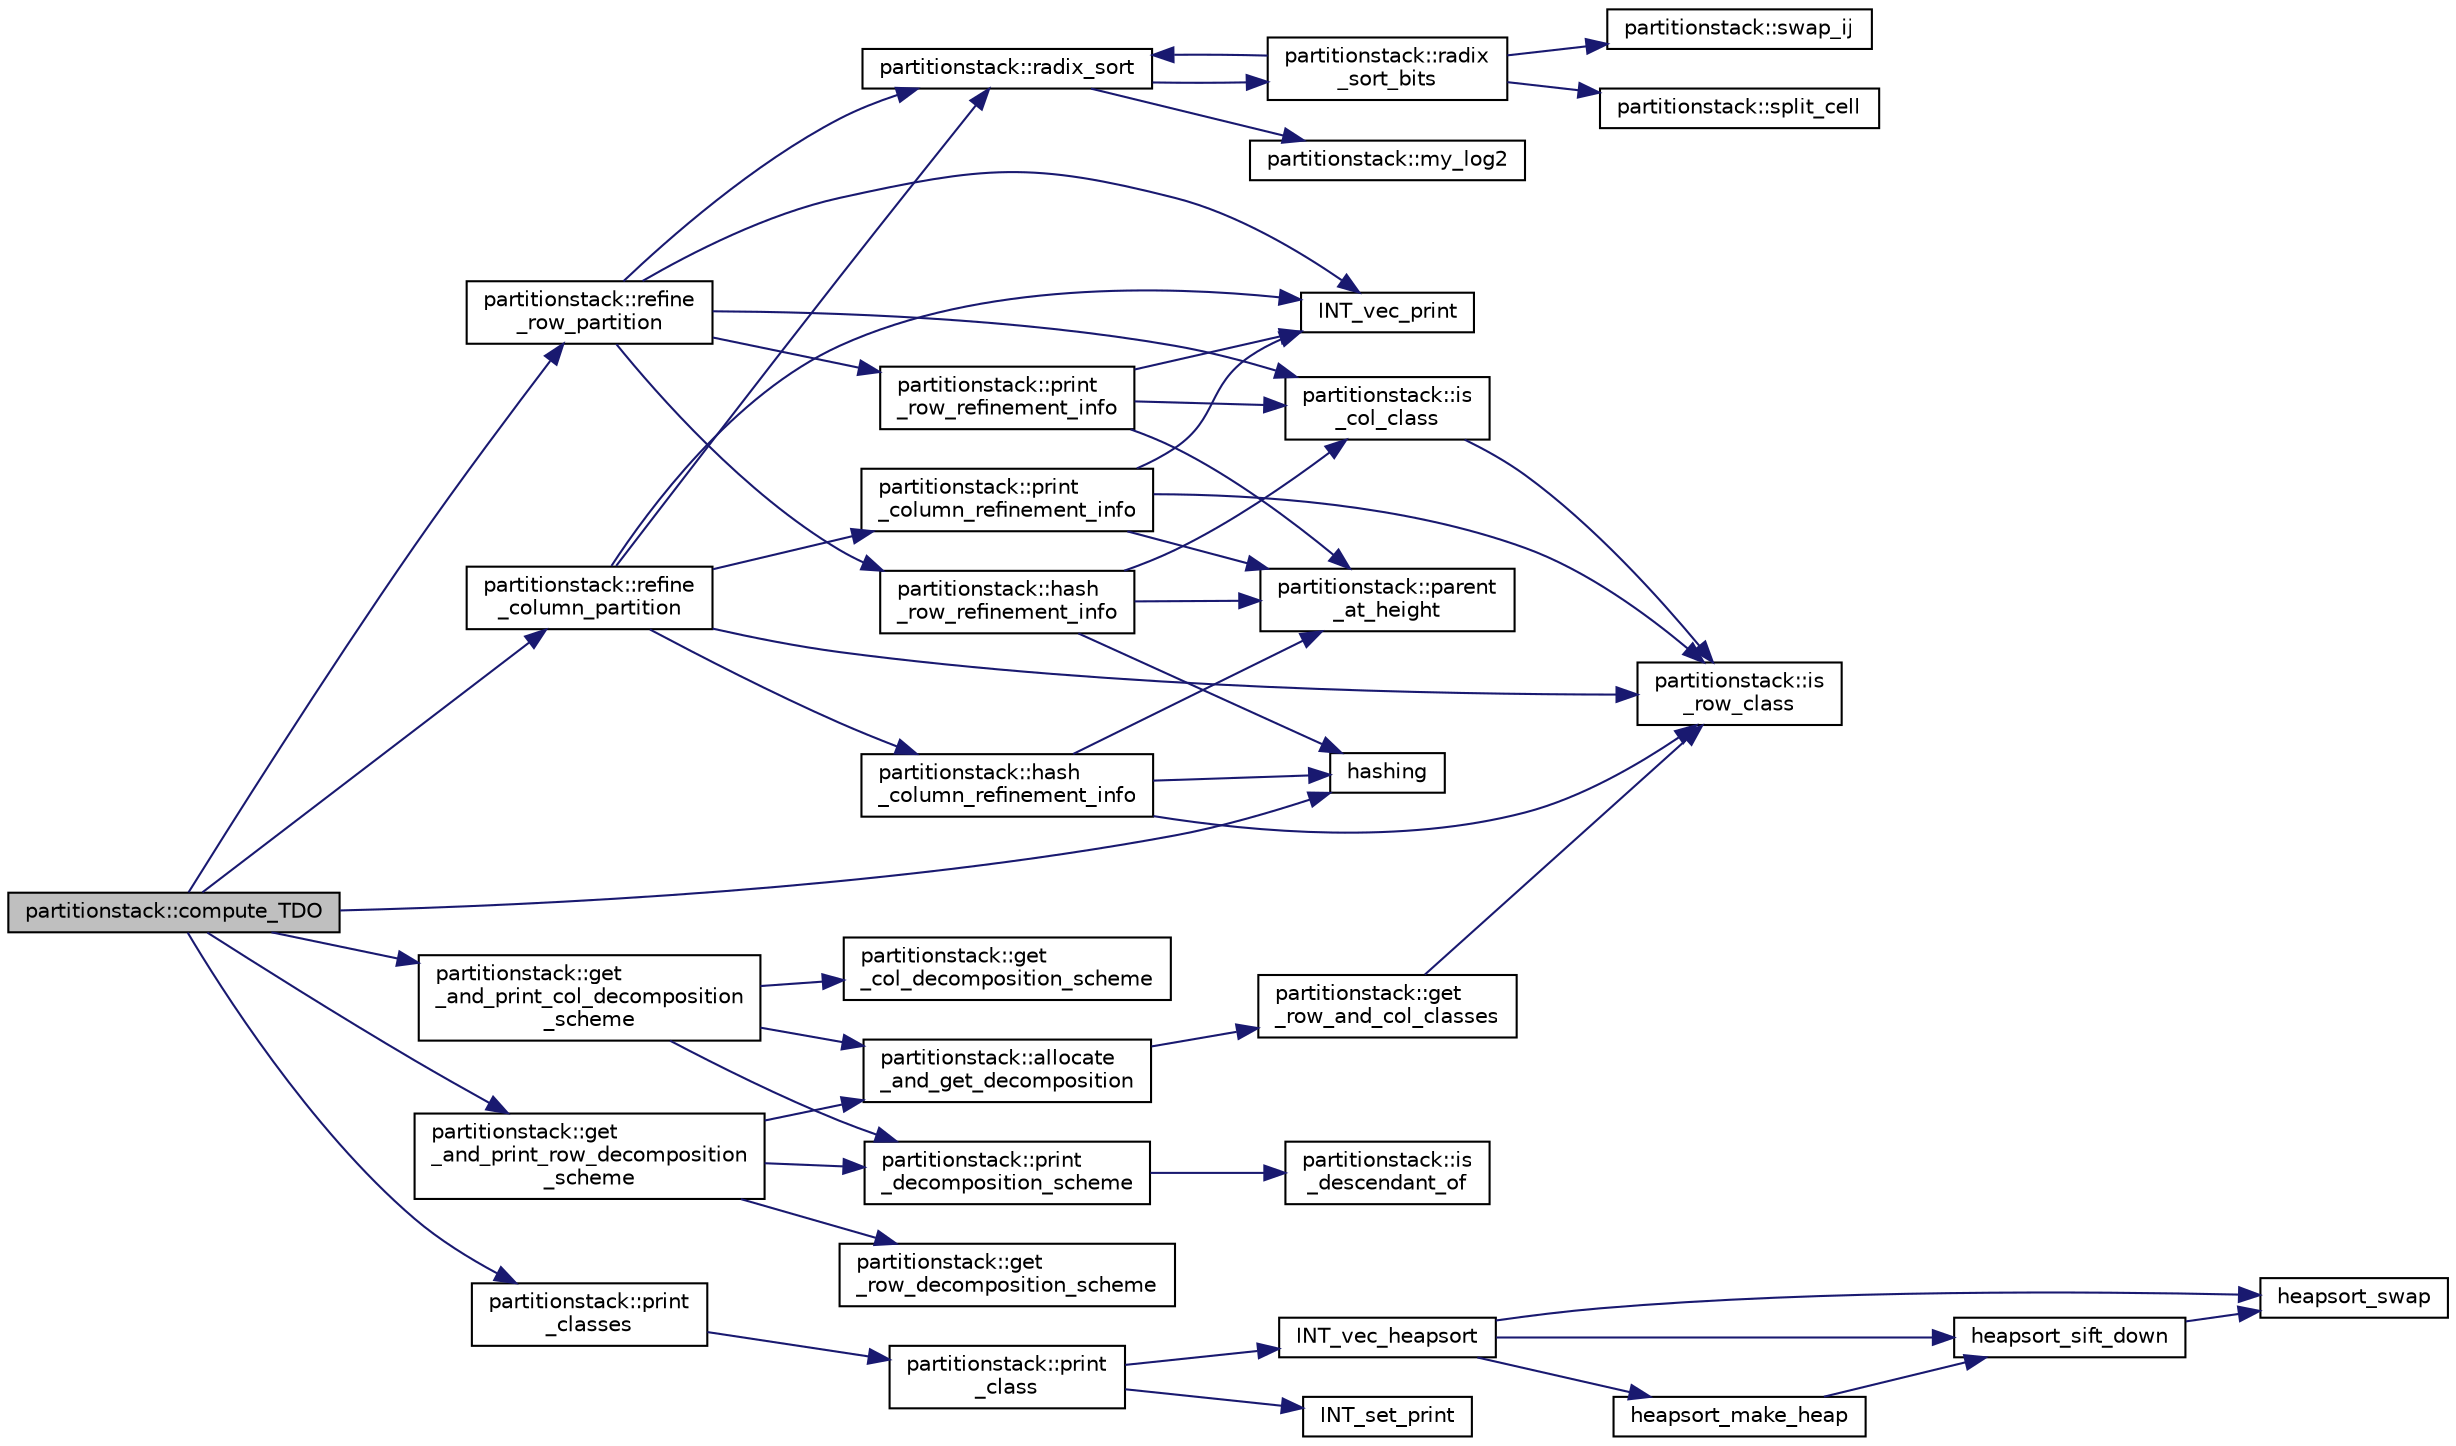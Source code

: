 digraph "partitionstack::compute_TDO"
{
  edge [fontname="Helvetica",fontsize="10",labelfontname="Helvetica",labelfontsize="10"];
  node [fontname="Helvetica",fontsize="10",shape=record];
  rankdir="LR";
  Node129 [label="partitionstack::compute_TDO",height=0.2,width=0.4,color="black", fillcolor="grey75", style="filled", fontcolor="black"];
  Node129 -> Node130 [color="midnightblue",fontsize="10",style="solid",fontname="Helvetica"];
  Node130 [label="partitionstack::refine\l_column_partition",height=0.2,width=0.4,color="black", fillcolor="white", style="filled",URL="$d3/d87/classpartitionstack.html#a6a03122f333fff632293b8a4ebdd2803"];
  Node130 -> Node131 [color="midnightblue",fontsize="10",style="solid",fontname="Helvetica"];
  Node131 [label="partitionstack::is\l_row_class",height=0.2,width=0.4,color="black", fillcolor="white", style="filled",URL="$d3/d87/classpartitionstack.html#ad8497b40f1c327d3eb2fb2b993d88bb7"];
  Node130 -> Node132 [color="midnightblue",fontsize="10",style="solid",fontname="Helvetica"];
  Node132 [label="INT_vec_print",height=0.2,width=0.4,color="black", fillcolor="white", style="filled",URL="$df/dbf/sajeeb_8_c.html#a79a5901af0b47dd0d694109543c027fe"];
  Node130 -> Node133 [color="midnightblue",fontsize="10",style="solid",fontname="Helvetica"];
  Node133 [label="partitionstack::radix_sort",height=0.2,width=0.4,color="black", fillcolor="white", style="filled",URL="$d3/d87/classpartitionstack.html#a9ab564e8289467768e46fea7d6f8711e"];
  Node133 -> Node134 [color="midnightblue",fontsize="10",style="solid",fontname="Helvetica"];
  Node134 [label="partitionstack::my_log2",height=0.2,width=0.4,color="black", fillcolor="white", style="filled",URL="$d3/d87/classpartitionstack.html#a9dbf8975a2c5a2701e8c8b94d6ee7d5e"];
  Node133 -> Node135 [color="midnightblue",fontsize="10",style="solid",fontname="Helvetica"];
  Node135 [label="partitionstack::radix\l_sort_bits",height=0.2,width=0.4,color="black", fillcolor="white", style="filled",URL="$d3/d87/classpartitionstack.html#a378eaab913db223d678a086f372ad81d"];
  Node135 -> Node133 [color="midnightblue",fontsize="10",style="solid",fontname="Helvetica"];
  Node135 -> Node136 [color="midnightblue",fontsize="10",style="solid",fontname="Helvetica"];
  Node136 [label="partitionstack::swap_ij",height=0.2,width=0.4,color="black", fillcolor="white", style="filled",URL="$d3/d87/classpartitionstack.html#a9b1d34fca91b9736a27af68df0723d6f"];
  Node135 -> Node137 [color="midnightblue",fontsize="10",style="solid",fontname="Helvetica"];
  Node137 [label="partitionstack::split_cell",height=0.2,width=0.4,color="black", fillcolor="white", style="filled",URL="$d3/d87/classpartitionstack.html#aafceac783d21309e491df61254f41244"];
  Node130 -> Node138 [color="midnightblue",fontsize="10",style="solid",fontname="Helvetica"];
  Node138 [label="partitionstack::print\l_column_refinement_info",height=0.2,width=0.4,color="black", fillcolor="white", style="filled",URL="$d3/d87/classpartitionstack.html#a3017cbe9d526ce0d99d44939eabf3cef"];
  Node138 -> Node131 [color="midnightblue",fontsize="10",style="solid",fontname="Helvetica"];
  Node138 -> Node132 [color="midnightblue",fontsize="10",style="solid",fontname="Helvetica"];
  Node138 -> Node139 [color="midnightblue",fontsize="10",style="solid",fontname="Helvetica"];
  Node139 [label="partitionstack::parent\l_at_height",height=0.2,width=0.4,color="black", fillcolor="white", style="filled",URL="$d3/d87/classpartitionstack.html#a56f2d05a29ef6612d67126163e368ffa"];
  Node130 -> Node140 [color="midnightblue",fontsize="10",style="solid",fontname="Helvetica"];
  Node140 [label="partitionstack::hash\l_column_refinement_info",height=0.2,width=0.4,color="black", fillcolor="white", style="filled",URL="$d3/d87/classpartitionstack.html#a13362337bacd51a6de12a305bcd08211"];
  Node140 -> Node141 [color="midnightblue",fontsize="10",style="solid",fontname="Helvetica"];
  Node141 [label="hashing",height=0.2,width=0.4,color="black", fillcolor="white", style="filled",URL="$d5/db4/io__and__os_8h.html#a9abb7260348436473e8c9213f159fe73"];
  Node140 -> Node131 [color="midnightblue",fontsize="10",style="solid",fontname="Helvetica"];
  Node140 -> Node139 [color="midnightblue",fontsize="10",style="solid",fontname="Helvetica"];
  Node129 -> Node141 [color="midnightblue",fontsize="10",style="solid",fontname="Helvetica"];
  Node129 -> Node142 [color="midnightblue",fontsize="10",style="solid",fontname="Helvetica"];
  Node142 [label="partitionstack::get\l_and_print_col_decomposition\l_scheme",height=0.2,width=0.4,color="black", fillcolor="white", style="filled",URL="$d3/d87/classpartitionstack.html#aab0912fcdea4cdcc60f3060c23b0f91b"];
  Node142 -> Node143 [color="midnightblue",fontsize="10",style="solid",fontname="Helvetica"];
  Node143 [label="partitionstack::allocate\l_and_get_decomposition",height=0.2,width=0.4,color="black", fillcolor="white", style="filled",URL="$d3/d87/classpartitionstack.html#a3cd13923b18c41d37259ed943f331208"];
  Node143 -> Node144 [color="midnightblue",fontsize="10",style="solid",fontname="Helvetica"];
  Node144 [label="partitionstack::get\l_row_and_col_classes",height=0.2,width=0.4,color="black", fillcolor="white", style="filled",URL="$d3/d87/classpartitionstack.html#a127a6965905c3f08c50ee09a100cb465"];
  Node144 -> Node131 [color="midnightblue",fontsize="10",style="solid",fontname="Helvetica"];
  Node142 -> Node145 [color="midnightblue",fontsize="10",style="solid",fontname="Helvetica"];
  Node145 [label="partitionstack::get\l_col_decomposition_scheme",height=0.2,width=0.4,color="black", fillcolor="white", style="filled",URL="$d3/d87/classpartitionstack.html#a43e2bcd2edd73c3598110ab5517e1373"];
  Node142 -> Node146 [color="midnightblue",fontsize="10",style="solid",fontname="Helvetica"];
  Node146 [label="partitionstack::print\l_decomposition_scheme",height=0.2,width=0.4,color="black", fillcolor="white", style="filled",URL="$d3/d87/classpartitionstack.html#a988c07dc47753333f43dfc393f86f3f7"];
  Node146 -> Node147 [color="midnightblue",fontsize="10",style="solid",fontname="Helvetica"];
  Node147 [label="partitionstack::is\l_descendant_of",height=0.2,width=0.4,color="black", fillcolor="white", style="filled",URL="$d3/d87/classpartitionstack.html#ad5185008e6077511fc180402530e0cc7"];
  Node129 -> Node148 [color="midnightblue",fontsize="10",style="solid",fontname="Helvetica"];
  Node148 [label="partitionstack::print\l_classes",height=0.2,width=0.4,color="black", fillcolor="white", style="filled",URL="$d3/d87/classpartitionstack.html#a4402fb4ff1f6c91590899814cf91438c"];
  Node148 -> Node149 [color="midnightblue",fontsize="10",style="solid",fontname="Helvetica"];
  Node149 [label="partitionstack::print\l_class",height=0.2,width=0.4,color="black", fillcolor="white", style="filled",URL="$d3/d87/classpartitionstack.html#a7dbde570bd374f43293acbcafb574e9a"];
  Node149 -> Node150 [color="midnightblue",fontsize="10",style="solid",fontname="Helvetica"];
  Node150 [label="INT_vec_heapsort",height=0.2,width=0.4,color="black", fillcolor="white", style="filled",URL="$d5/de2/foundations_2data__structures_2data__structures_8h.html#a3590ad9987f801fbfc94634300182f39"];
  Node150 -> Node151 [color="midnightblue",fontsize="10",style="solid",fontname="Helvetica"];
  Node151 [label="heapsort_make_heap",height=0.2,width=0.4,color="black", fillcolor="white", style="filled",URL="$d4/dd7/sorting_8_c.html#a42f24453d7d77eeb1338ebd1a13cfdbb"];
  Node151 -> Node152 [color="midnightblue",fontsize="10",style="solid",fontname="Helvetica"];
  Node152 [label="heapsort_sift_down",height=0.2,width=0.4,color="black", fillcolor="white", style="filled",URL="$d4/dd7/sorting_8_c.html#a65cbb1a6a3f01f511673705437ddc18b"];
  Node152 -> Node153 [color="midnightblue",fontsize="10",style="solid",fontname="Helvetica"];
  Node153 [label="heapsort_swap",height=0.2,width=0.4,color="black", fillcolor="white", style="filled",URL="$d4/dd7/sorting_8_c.html#a8f048362e6065297b19b6975bcbbfcc6"];
  Node150 -> Node153 [color="midnightblue",fontsize="10",style="solid",fontname="Helvetica"];
  Node150 -> Node152 [color="midnightblue",fontsize="10",style="solid",fontname="Helvetica"];
  Node149 -> Node154 [color="midnightblue",fontsize="10",style="solid",fontname="Helvetica"];
  Node154 [label="INT_set_print",height=0.2,width=0.4,color="black", fillcolor="white", style="filled",URL="$df/dbf/sajeeb_8_c.html#a97614645ec11df30e0e896367f91ffd9"];
  Node129 -> Node155 [color="midnightblue",fontsize="10",style="solid",fontname="Helvetica"];
  Node155 [label="partitionstack::refine\l_row_partition",height=0.2,width=0.4,color="black", fillcolor="white", style="filled",URL="$d3/d87/classpartitionstack.html#aa52dc8b86c34cf2455733e58e4f0e9e0"];
  Node155 -> Node156 [color="midnightblue",fontsize="10",style="solid",fontname="Helvetica"];
  Node156 [label="partitionstack::is\l_col_class",height=0.2,width=0.4,color="black", fillcolor="white", style="filled",URL="$d3/d87/classpartitionstack.html#a9dbd980faea7ce40bebd3cf4b843bc63"];
  Node156 -> Node131 [color="midnightblue",fontsize="10",style="solid",fontname="Helvetica"];
  Node155 -> Node132 [color="midnightblue",fontsize="10",style="solid",fontname="Helvetica"];
  Node155 -> Node133 [color="midnightblue",fontsize="10",style="solid",fontname="Helvetica"];
  Node155 -> Node157 [color="midnightblue",fontsize="10",style="solid",fontname="Helvetica"];
  Node157 [label="partitionstack::print\l_row_refinement_info",height=0.2,width=0.4,color="black", fillcolor="white", style="filled",URL="$d3/d87/classpartitionstack.html#a239ac35b37e27fa76927b9d1b542cc16"];
  Node157 -> Node156 [color="midnightblue",fontsize="10",style="solid",fontname="Helvetica"];
  Node157 -> Node132 [color="midnightblue",fontsize="10",style="solid",fontname="Helvetica"];
  Node157 -> Node139 [color="midnightblue",fontsize="10",style="solid",fontname="Helvetica"];
  Node155 -> Node158 [color="midnightblue",fontsize="10",style="solid",fontname="Helvetica"];
  Node158 [label="partitionstack::hash\l_row_refinement_info",height=0.2,width=0.4,color="black", fillcolor="white", style="filled",URL="$d3/d87/classpartitionstack.html#a878dad34f16a64fcd9ac6bef56b494e4"];
  Node158 -> Node141 [color="midnightblue",fontsize="10",style="solid",fontname="Helvetica"];
  Node158 -> Node156 [color="midnightblue",fontsize="10",style="solid",fontname="Helvetica"];
  Node158 -> Node139 [color="midnightblue",fontsize="10",style="solid",fontname="Helvetica"];
  Node129 -> Node159 [color="midnightblue",fontsize="10",style="solid",fontname="Helvetica"];
  Node159 [label="partitionstack::get\l_and_print_row_decomposition\l_scheme",height=0.2,width=0.4,color="black", fillcolor="white", style="filled",URL="$d3/d87/classpartitionstack.html#a35a6b8e1f8c035a619673e618343d334"];
  Node159 -> Node143 [color="midnightblue",fontsize="10",style="solid",fontname="Helvetica"];
  Node159 -> Node160 [color="midnightblue",fontsize="10",style="solid",fontname="Helvetica"];
  Node160 [label="partitionstack::get\l_row_decomposition_scheme",height=0.2,width=0.4,color="black", fillcolor="white", style="filled",URL="$d3/d87/classpartitionstack.html#a0e1a84aea3a6bc6d7653a0e9f73e8560"];
  Node159 -> Node146 [color="midnightblue",fontsize="10",style="solid",fontname="Helvetica"];
}

